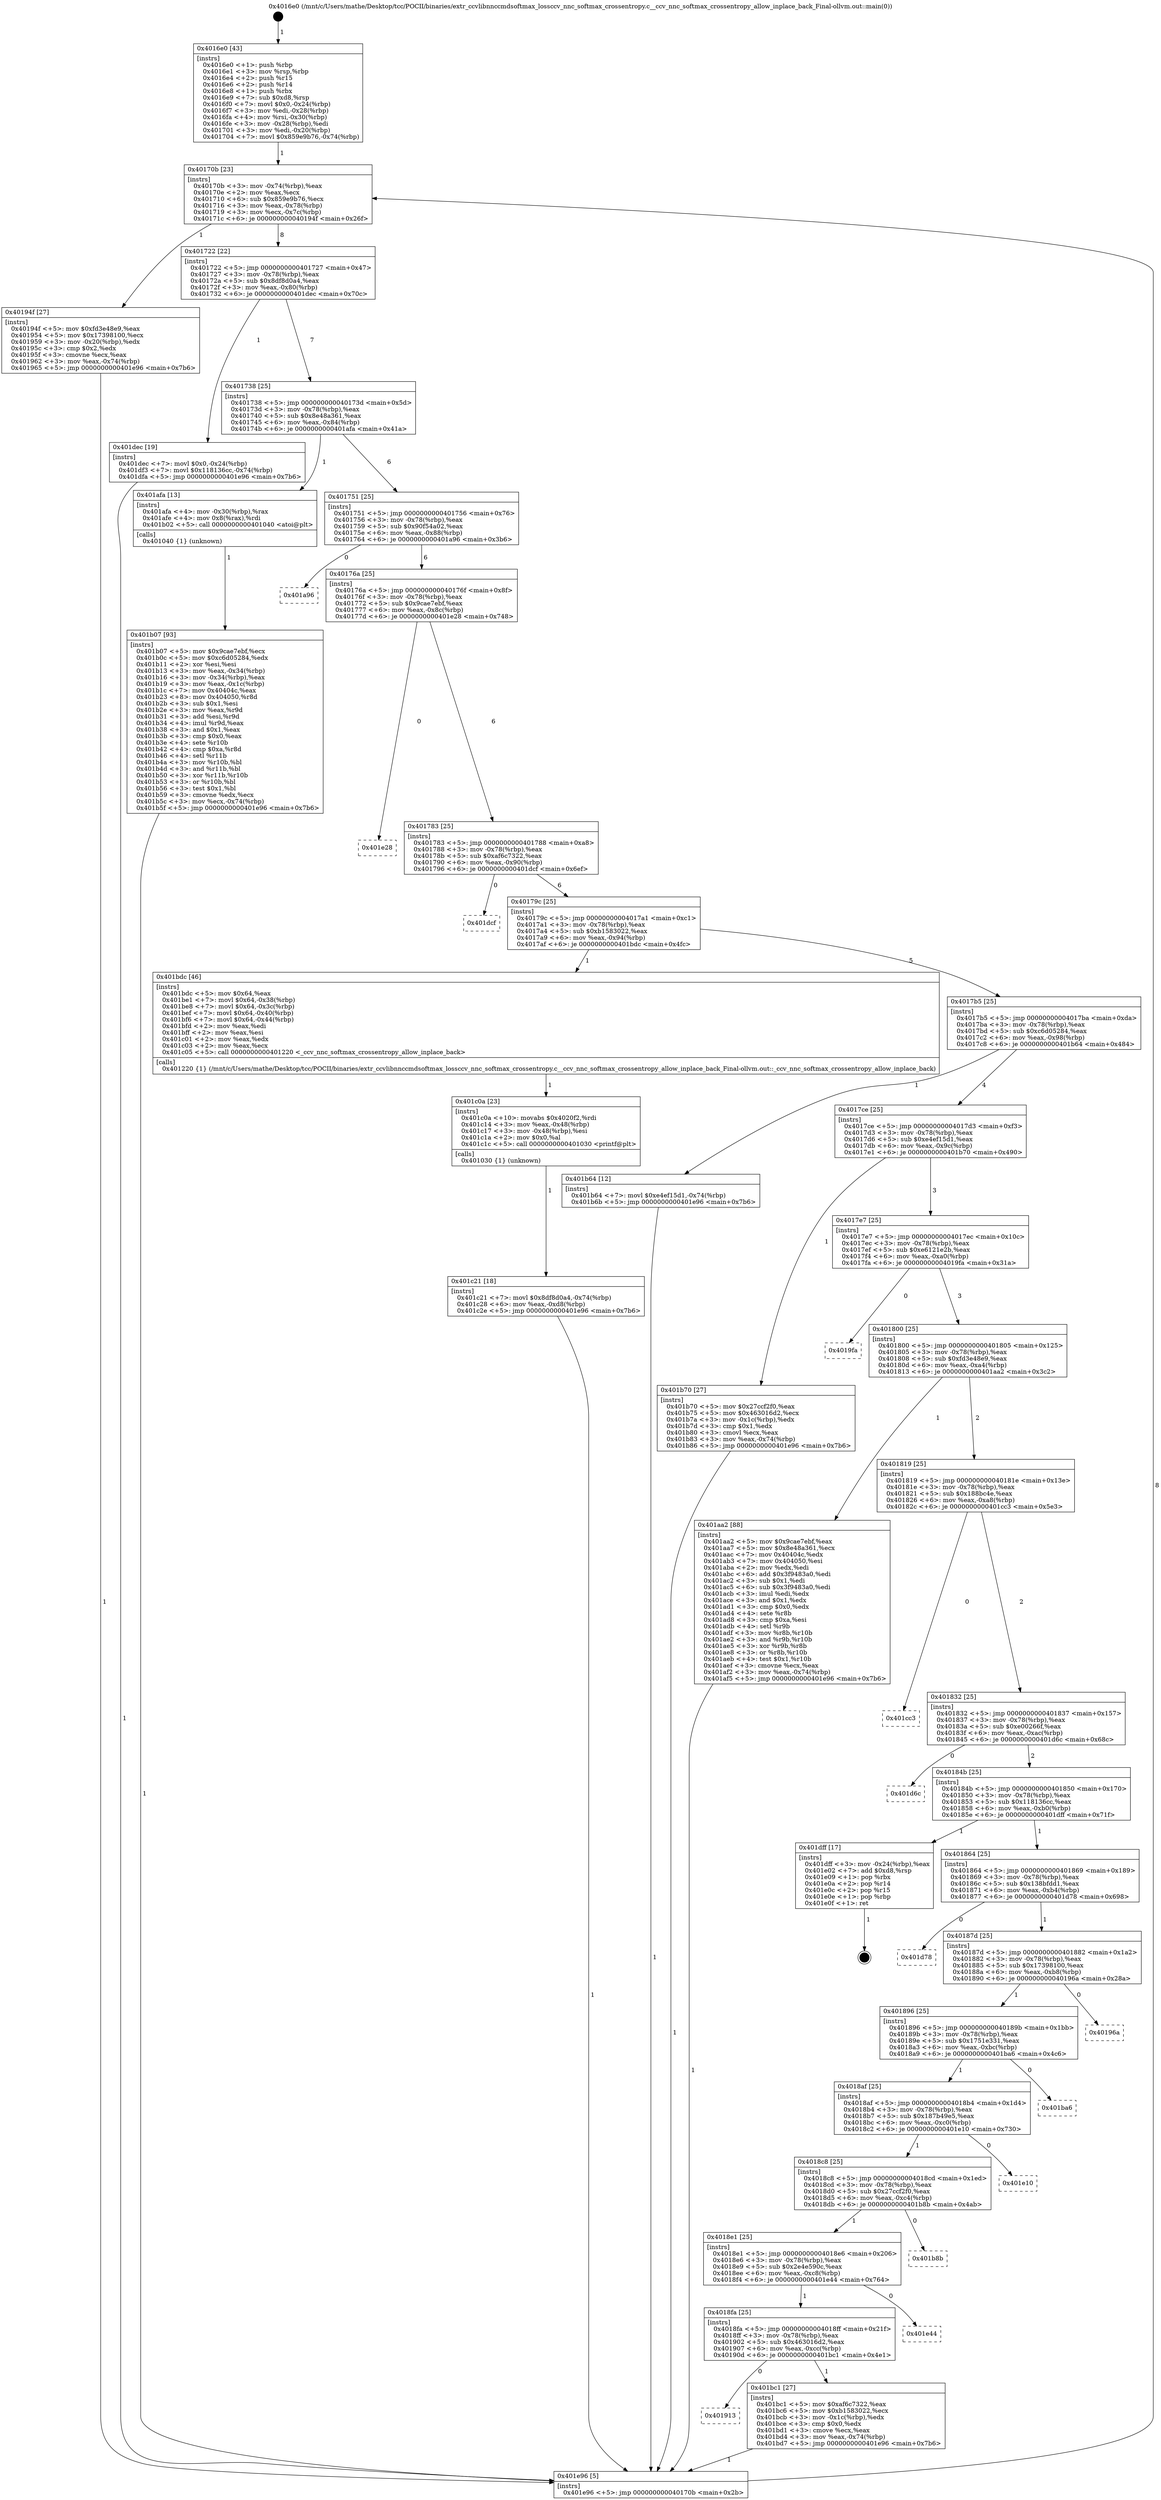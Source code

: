 digraph "0x4016e0" {
  label = "0x4016e0 (/mnt/c/Users/mathe/Desktop/tcc/POCII/binaries/extr_ccvlibnnccmdsoftmax_lossccv_nnc_softmax_crossentropy.c__ccv_nnc_softmax_crossentropy_allow_inplace_back_Final-ollvm.out::main(0))"
  labelloc = "t"
  node[shape=record]

  Entry [label="",width=0.3,height=0.3,shape=circle,fillcolor=black,style=filled]
  "0x40170b" [label="{
     0x40170b [23]\l
     | [instrs]\l
     &nbsp;&nbsp;0x40170b \<+3\>: mov -0x74(%rbp),%eax\l
     &nbsp;&nbsp;0x40170e \<+2\>: mov %eax,%ecx\l
     &nbsp;&nbsp;0x401710 \<+6\>: sub $0x859e9b76,%ecx\l
     &nbsp;&nbsp;0x401716 \<+3\>: mov %eax,-0x78(%rbp)\l
     &nbsp;&nbsp;0x401719 \<+3\>: mov %ecx,-0x7c(%rbp)\l
     &nbsp;&nbsp;0x40171c \<+6\>: je 000000000040194f \<main+0x26f\>\l
  }"]
  "0x40194f" [label="{
     0x40194f [27]\l
     | [instrs]\l
     &nbsp;&nbsp;0x40194f \<+5\>: mov $0xfd3e48e9,%eax\l
     &nbsp;&nbsp;0x401954 \<+5\>: mov $0x17398100,%ecx\l
     &nbsp;&nbsp;0x401959 \<+3\>: mov -0x20(%rbp),%edx\l
     &nbsp;&nbsp;0x40195c \<+3\>: cmp $0x2,%edx\l
     &nbsp;&nbsp;0x40195f \<+3\>: cmovne %ecx,%eax\l
     &nbsp;&nbsp;0x401962 \<+3\>: mov %eax,-0x74(%rbp)\l
     &nbsp;&nbsp;0x401965 \<+5\>: jmp 0000000000401e96 \<main+0x7b6\>\l
  }"]
  "0x401722" [label="{
     0x401722 [22]\l
     | [instrs]\l
     &nbsp;&nbsp;0x401722 \<+5\>: jmp 0000000000401727 \<main+0x47\>\l
     &nbsp;&nbsp;0x401727 \<+3\>: mov -0x78(%rbp),%eax\l
     &nbsp;&nbsp;0x40172a \<+5\>: sub $0x8df8d0a4,%eax\l
     &nbsp;&nbsp;0x40172f \<+3\>: mov %eax,-0x80(%rbp)\l
     &nbsp;&nbsp;0x401732 \<+6\>: je 0000000000401dec \<main+0x70c\>\l
  }"]
  "0x401e96" [label="{
     0x401e96 [5]\l
     | [instrs]\l
     &nbsp;&nbsp;0x401e96 \<+5\>: jmp 000000000040170b \<main+0x2b\>\l
  }"]
  "0x4016e0" [label="{
     0x4016e0 [43]\l
     | [instrs]\l
     &nbsp;&nbsp;0x4016e0 \<+1\>: push %rbp\l
     &nbsp;&nbsp;0x4016e1 \<+3\>: mov %rsp,%rbp\l
     &nbsp;&nbsp;0x4016e4 \<+2\>: push %r15\l
     &nbsp;&nbsp;0x4016e6 \<+2\>: push %r14\l
     &nbsp;&nbsp;0x4016e8 \<+1\>: push %rbx\l
     &nbsp;&nbsp;0x4016e9 \<+7\>: sub $0xd8,%rsp\l
     &nbsp;&nbsp;0x4016f0 \<+7\>: movl $0x0,-0x24(%rbp)\l
     &nbsp;&nbsp;0x4016f7 \<+3\>: mov %edi,-0x28(%rbp)\l
     &nbsp;&nbsp;0x4016fa \<+4\>: mov %rsi,-0x30(%rbp)\l
     &nbsp;&nbsp;0x4016fe \<+3\>: mov -0x28(%rbp),%edi\l
     &nbsp;&nbsp;0x401701 \<+3\>: mov %edi,-0x20(%rbp)\l
     &nbsp;&nbsp;0x401704 \<+7\>: movl $0x859e9b76,-0x74(%rbp)\l
  }"]
  Exit [label="",width=0.3,height=0.3,shape=circle,fillcolor=black,style=filled,peripheries=2]
  "0x401dec" [label="{
     0x401dec [19]\l
     | [instrs]\l
     &nbsp;&nbsp;0x401dec \<+7\>: movl $0x0,-0x24(%rbp)\l
     &nbsp;&nbsp;0x401df3 \<+7\>: movl $0x118136cc,-0x74(%rbp)\l
     &nbsp;&nbsp;0x401dfa \<+5\>: jmp 0000000000401e96 \<main+0x7b6\>\l
  }"]
  "0x401738" [label="{
     0x401738 [25]\l
     | [instrs]\l
     &nbsp;&nbsp;0x401738 \<+5\>: jmp 000000000040173d \<main+0x5d\>\l
     &nbsp;&nbsp;0x40173d \<+3\>: mov -0x78(%rbp),%eax\l
     &nbsp;&nbsp;0x401740 \<+5\>: sub $0x8e48a361,%eax\l
     &nbsp;&nbsp;0x401745 \<+6\>: mov %eax,-0x84(%rbp)\l
     &nbsp;&nbsp;0x40174b \<+6\>: je 0000000000401afa \<main+0x41a\>\l
  }"]
  "0x401c21" [label="{
     0x401c21 [18]\l
     | [instrs]\l
     &nbsp;&nbsp;0x401c21 \<+7\>: movl $0x8df8d0a4,-0x74(%rbp)\l
     &nbsp;&nbsp;0x401c28 \<+6\>: mov %eax,-0xd8(%rbp)\l
     &nbsp;&nbsp;0x401c2e \<+5\>: jmp 0000000000401e96 \<main+0x7b6\>\l
  }"]
  "0x401afa" [label="{
     0x401afa [13]\l
     | [instrs]\l
     &nbsp;&nbsp;0x401afa \<+4\>: mov -0x30(%rbp),%rax\l
     &nbsp;&nbsp;0x401afe \<+4\>: mov 0x8(%rax),%rdi\l
     &nbsp;&nbsp;0x401b02 \<+5\>: call 0000000000401040 \<atoi@plt\>\l
     | [calls]\l
     &nbsp;&nbsp;0x401040 \{1\} (unknown)\l
  }"]
  "0x401751" [label="{
     0x401751 [25]\l
     | [instrs]\l
     &nbsp;&nbsp;0x401751 \<+5\>: jmp 0000000000401756 \<main+0x76\>\l
     &nbsp;&nbsp;0x401756 \<+3\>: mov -0x78(%rbp),%eax\l
     &nbsp;&nbsp;0x401759 \<+5\>: sub $0x90f54a02,%eax\l
     &nbsp;&nbsp;0x40175e \<+6\>: mov %eax,-0x88(%rbp)\l
     &nbsp;&nbsp;0x401764 \<+6\>: je 0000000000401a96 \<main+0x3b6\>\l
  }"]
  "0x401c0a" [label="{
     0x401c0a [23]\l
     | [instrs]\l
     &nbsp;&nbsp;0x401c0a \<+10\>: movabs $0x4020f2,%rdi\l
     &nbsp;&nbsp;0x401c14 \<+3\>: mov %eax,-0x48(%rbp)\l
     &nbsp;&nbsp;0x401c17 \<+3\>: mov -0x48(%rbp),%esi\l
     &nbsp;&nbsp;0x401c1a \<+2\>: mov $0x0,%al\l
     &nbsp;&nbsp;0x401c1c \<+5\>: call 0000000000401030 \<printf@plt\>\l
     | [calls]\l
     &nbsp;&nbsp;0x401030 \{1\} (unknown)\l
  }"]
  "0x401a96" [label="{
     0x401a96\l
  }", style=dashed]
  "0x40176a" [label="{
     0x40176a [25]\l
     | [instrs]\l
     &nbsp;&nbsp;0x40176a \<+5\>: jmp 000000000040176f \<main+0x8f\>\l
     &nbsp;&nbsp;0x40176f \<+3\>: mov -0x78(%rbp),%eax\l
     &nbsp;&nbsp;0x401772 \<+5\>: sub $0x9cae7ebf,%eax\l
     &nbsp;&nbsp;0x401777 \<+6\>: mov %eax,-0x8c(%rbp)\l
     &nbsp;&nbsp;0x40177d \<+6\>: je 0000000000401e28 \<main+0x748\>\l
  }"]
  "0x401913" [label="{
     0x401913\l
  }", style=dashed]
  "0x401e28" [label="{
     0x401e28\l
  }", style=dashed]
  "0x401783" [label="{
     0x401783 [25]\l
     | [instrs]\l
     &nbsp;&nbsp;0x401783 \<+5\>: jmp 0000000000401788 \<main+0xa8\>\l
     &nbsp;&nbsp;0x401788 \<+3\>: mov -0x78(%rbp),%eax\l
     &nbsp;&nbsp;0x40178b \<+5\>: sub $0xaf6c7322,%eax\l
     &nbsp;&nbsp;0x401790 \<+6\>: mov %eax,-0x90(%rbp)\l
     &nbsp;&nbsp;0x401796 \<+6\>: je 0000000000401dcf \<main+0x6ef\>\l
  }"]
  "0x401bc1" [label="{
     0x401bc1 [27]\l
     | [instrs]\l
     &nbsp;&nbsp;0x401bc1 \<+5\>: mov $0xaf6c7322,%eax\l
     &nbsp;&nbsp;0x401bc6 \<+5\>: mov $0xb1583022,%ecx\l
     &nbsp;&nbsp;0x401bcb \<+3\>: mov -0x1c(%rbp),%edx\l
     &nbsp;&nbsp;0x401bce \<+3\>: cmp $0x0,%edx\l
     &nbsp;&nbsp;0x401bd1 \<+3\>: cmove %ecx,%eax\l
     &nbsp;&nbsp;0x401bd4 \<+3\>: mov %eax,-0x74(%rbp)\l
     &nbsp;&nbsp;0x401bd7 \<+5\>: jmp 0000000000401e96 \<main+0x7b6\>\l
  }"]
  "0x401dcf" [label="{
     0x401dcf\l
  }", style=dashed]
  "0x40179c" [label="{
     0x40179c [25]\l
     | [instrs]\l
     &nbsp;&nbsp;0x40179c \<+5\>: jmp 00000000004017a1 \<main+0xc1\>\l
     &nbsp;&nbsp;0x4017a1 \<+3\>: mov -0x78(%rbp),%eax\l
     &nbsp;&nbsp;0x4017a4 \<+5\>: sub $0xb1583022,%eax\l
     &nbsp;&nbsp;0x4017a9 \<+6\>: mov %eax,-0x94(%rbp)\l
     &nbsp;&nbsp;0x4017af \<+6\>: je 0000000000401bdc \<main+0x4fc\>\l
  }"]
  "0x4018fa" [label="{
     0x4018fa [25]\l
     | [instrs]\l
     &nbsp;&nbsp;0x4018fa \<+5\>: jmp 00000000004018ff \<main+0x21f\>\l
     &nbsp;&nbsp;0x4018ff \<+3\>: mov -0x78(%rbp),%eax\l
     &nbsp;&nbsp;0x401902 \<+5\>: sub $0x463016d2,%eax\l
     &nbsp;&nbsp;0x401907 \<+6\>: mov %eax,-0xcc(%rbp)\l
     &nbsp;&nbsp;0x40190d \<+6\>: je 0000000000401bc1 \<main+0x4e1\>\l
  }"]
  "0x401bdc" [label="{
     0x401bdc [46]\l
     | [instrs]\l
     &nbsp;&nbsp;0x401bdc \<+5\>: mov $0x64,%eax\l
     &nbsp;&nbsp;0x401be1 \<+7\>: movl $0x64,-0x38(%rbp)\l
     &nbsp;&nbsp;0x401be8 \<+7\>: movl $0x64,-0x3c(%rbp)\l
     &nbsp;&nbsp;0x401bef \<+7\>: movl $0x64,-0x40(%rbp)\l
     &nbsp;&nbsp;0x401bf6 \<+7\>: movl $0x64,-0x44(%rbp)\l
     &nbsp;&nbsp;0x401bfd \<+2\>: mov %eax,%edi\l
     &nbsp;&nbsp;0x401bff \<+2\>: mov %eax,%esi\l
     &nbsp;&nbsp;0x401c01 \<+2\>: mov %eax,%edx\l
     &nbsp;&nbsp;0x401c03 \<+2\>: mov %eax,%ecx\l
     &nbsp;&nbsp;0x401c05 \<+5\>: call 0000000000401220 \<_ccv_nnc_softmax_crossentropy_allow_inplace_back\>\l
     | [calls]\l
     &nbsp;&nbsp;0x401220 \{1\} (/mnt/c/Users/mathe/Desktop/tcc/POCII/binaries/extr_ccvlibnnccmdsoftmax_lossccv_nnc_softmax_crossentropy.c__ccv_nnc_softmax_crossentropy_allow_inplace_back_Final-ollvm.out::_ccv_nnc_softmax_crossentropy_allow_inplace_back)\l
  }"]
  "0x4017b5" [label="{
     0x4017b5 [25]\l
     | [instrs]\l
     &nbsp;&nbsp;0x4017b5 \<+5\>: jmp 00000000004017ba \<main+0xda\>\l
     &nbsp;&nbsp;0x4017ba \<+3\>: mov -0x78(%rbp),%eax\l
     &nbsp;&nbsp;0x4017bd \<+5\>: sub $0xc6d05284,%eax\l
     &nbsp;&nbsp;0x4017c2 \<+6\>: mov %eax,-0x98(%rbp)\l
     &nbsp;&nbsp;0x4017c8 \<+6\>: je 0000000000401b64 \<main+0x484\>\l
  }"]
  "0x401e44" [label="{
     0x401e44\l
  }", style=dashed]
  "0x401b64" [label="{
     0x401b64 [12]\l
     | [instrs]\l
     &nbsp;&nbsp;0x401b64 \<+7\>: movl $0xe4ef15d1,-0x74(%rbp)\l
     &nbsp;&nbsp;0x401b6b \<+5\>: jmp 0000000000401e96 \<main+0x7b6\>\l
  }"]
  "0x4017ce" [label="{
     0x4017ce [25]\l
     | [instrs]\l
     &nbsp;&nbsp;0x4017ce \<+5\>: jmp 00000000004017d3 \<main+0xf3\>\l
     &nbsp;&nbsp;0x4017d3 \<+3\>: mov -0x78(%rbp),%eax\l
     &nbsp;&nbsp;0x4017d6 \<+5\>: sub $0xe4ef15d1,%eax\l
     &nbsp;&nbsp;0x4017db \<+6\>: mov %eax,-0x9c(%rbp)\l
     &nbsp;&nbsp;0x4017e1 \<+6\>: je 0000000000401b70 \<main+0x490\>\l
  }"]
  "0x4018e1" [label="{
     0x4018e1 [25]\l
     | [instrs]\l
     &nbsp;&nbsp;0x4018e1 \<+5\>: jmp 00000000004018e6 \<main+0x206\>\l
     &nbsp;&nbsp;0x4018e6 \<+3\>: mov -0x78(%rbp),%eax\l
     &nbsp;&nbsp;0x4018e9 \<+5\>: sub $0x2e4e590c,%eax\l
     &nbsp;&nbsp;0x4018ee \<+6\>: mov %eax,-0xc8(%rbp)\l
     &nbsp;&nbsp;0x4018f4 \<+6\>: je 0000000000401e44 \<main+0x764\>\l
  }"]
  "0x401b70" [label="{
     0x401b70 [27]\l
     | [instrs]\l
     &nbsp;&nbsp;0x401b70 \<+5\>: mov $0x27ccf2f0,%eax\l
     &nbsp;&nbsp;0x401b75 \<+5\>: mov $0x463016d2,%ecx\l
     &nbsp;&nbsp;0x401b7a \<+3\>: mov -0x1c(%rbp),%edx\l
     &nbsp;&nbsp;0x401b7d \<+3\>: cmp $0x1,%edx\l
     &nbsp;&nbsp;0x401b80 \<+3\>: cmovl %ecx,%eax\l
     &nbsp;&nbsp;0x401b83 \<+3\>: mov %eax,-0x74(%rbp)\l
     &nbsp;&nbsp;0x401b86 \<+5\>: jmp 0000000000401e96 \<main+0x7b6\>\l
  }"]
  "0x4017e7" [label="{
     0x4017e7 [25]\l
     | [instrs]\l
     &nbsp;&nbsp;0x4017e7 \<+5\>: jmp 00000000004017ec \<main+0x10c\>\l
     &nbsp;&nbsp;0x4017ec \<+3\>: mov -0x78(%rbp),%eax\l
     &nbsp;&nbsp;0x4017ef \<+5\>: sub $0xe6121e2b,%eax\l
     &nbsp;&nbsp;0x4017f4 \<+6\>: mov %eax,-0xa0(%rbp)\l
     &nbsp;&nbsp;0x4017fa \<+6\>: je 00000000004019fa \<main+0x31a\>\l
  }"]
  "0x401b8b" [label="{
     0x401b8b\l
  }", style=dashed]
  "0x4019fa" [label="{
     0x4019fa\l
  }", style=dashed]
  "0x401800" [label="{
     0x401800 [25]\l
     | [instrs]\l
     &nbsp;&nbsp;0x401800 \<+5\>: jmp 0000000000401805 \<main+0x125\>\l
     &nbsp;&nbsp;0x401805 \<+3\>: mov -0x78(%rbp),%eax\l
     &nbsp;&nbsp;0x401808 \<+5\>: sub $0xfd3e48e9,%eax\l
     &nbsp;&nbsp;0x40180d \<+6\>: mov %eax,-0xa4(%rbp)\l
     &nbsp;&nbsp;0x401813 \<+6\>: je 0000000000401aa2 \<main+0x3c2\>\l
  }"]
  "0x4018c8" [label="{
     0x4018c8 [25]\l
     | [instrs]\l
     &nbsp;&nbsp;0x4018c8 \<+5\>: jmp 00000000004018cd \<main+0x1ed\>\l
     &nbsp;&nbsp;0x4018cd \<+3\>: mov -0x78(%rbp),%eax\l
     &nbsp;&nbsp;0x4018d0 \<+5\>: sub $0x27ccf2f0,%eax\l
     &nbsp;&nbsp;0x4018d5 \<+6\>: mov %eax,-0xc4(%rbp)\l
     &nbsp;&nbsp;0x4018db \<+6\>: je 0000000000401b8b \<main+0x4ab\>\l
  }"]
  "0x401aa2" [label="{
     0x401aa2 [88]\l
     | [instrs]\l
     &nbsp;&nbsp;0x401aa2 \<+5\>: mov $0x9cae7ebf,%eax\l
     &nbsp;&nbsp;0x401aa7 \<+5\>: mov $0x8e48a361,%ecx\l
     &nbsp;&nbsp;0x401aac \<+7\>: mov 0x40404c,%edx\l
     &nbsp;&nbsp;0x401ab3 \<+7\>: mov 0x404050,%esi\l
     &nbsp;&nbsp;0x401aba \<+2\>: mov %edx,%edi\l
     &nbsp;&nbsp;0x401abc \<+6\>: add $0x3f9483a0,%edi\l
     &nbsp;&nbsp;0x401ac2 \<+3\>: sub $0x1,%edi\l
     &nbsp;&nbsp;0x401ac5 \<+6\>: sub $0x3f9483a0,%edi\l
     &nbsp;&nbsp;0x401acb \<+3\>: imul %edi,%edx\l
     &nbsp;&nbsp;0x401ace \<+3\>: and $0x1,%edx\l
     &nbsp;&nbsp;0x401ad1 \<+3\>: cmp $0x0,%edx\l
     &nbsp;&nbsp;0x401ad4 \<+4\>: sete %r8b\l
     &nbsp;&nbsp;0x401ad8 \<+3\>: cmp $0xa,%esi\l
     &nbsp;&nbsp;0x401adb \<+4\>: setl %r9b\l
     &nbsp;&nbsp;0x401adf \<+3\>: mov %r8b,%r10b\l
     &nbsp;&nbsp;0x401ae2 \<+3\>: and %r9b,%r10b\l
     &nbsp;&nbsp;0x401ae5 \<+3\>: xor %r9b,%r8b\l
     &nbsp;&nbsp;0x401ae8 \<+3\>: or %r8b,%r10b\l
     &nbsp;&nbsp;0x401aeb \<+4\>: test $0x1,%r10b\l
     &nbsp;&nbsp;0x401aef \<+3\>: cmovne %ecx,%eax\l
     &nbsp;&nbsp;0x401af2 \<+3\>: mov %eax,-0x74(%rbp)\l
     &nbsp;&nbsp;0x401af5 \<+5\>: jmp 0000000000401e96 \<main+0x7b6\>\l
  }"]
  "0x401819" [label="{
     0x401819 [25]\l
     | [instrs]\l
     &nbsp;&nbsp;0x401819 \<+5\>: jmp 000000000040181e \<main+0x13e\>\l
     &nbsp;&nbsp;0x40181e \<+3\>: mov -0x78(%rbp),%eax\l
     &nbsp;&nbsp;0x401821 \<+5\>: sub $0x188bc4e,%eax\l
     &nbsp;&nbsp;0x401826 \<+6\>: mov %eax,-0xa8(%rbp)\l
     &nbsp;&nbsp;0x40182c \<+6\>: je 0000000000401cc3 \<main+0x5e3\>\l
  }"]
  "0x401b07" [label="{
     0x401b07 [93]\l
     | [instrs]\l
     &nbsp;&nbsp;0x401b07 \<+5\>: mov $0x9cae7ebf,%ecx\l
     &nbsp;&nbsp;0x401b0c \<+5\>: mov $0xc6d05284,%edx\l
     &nbsp;&nbsp;0x401b11 \<+2\>: xor %esi,%esi\l
     &nbsp;&nbsp;0x401b13 \<+3\>: mov %eax,-0x34(%rbp)\l
     &nbsp;&nbsp;0x401b16 \<+3\>: mov -0x34(%rbp),%eax\l
     &nbsp;&nbsp;0x401b19 \<+3\>: mov %eax,-0x1c(%rbp)\l
     &nbsp;&nbsp;0x401b1c \<+7\>: mov 0x40404c,%eax\l
     &nbsp;&nbsp;0x401b23 \<+8\>: mov 0x404050,%r8d\l
     &nbsp;&nbsp;0x401b2b \<+3\>: sub $0x1,%esi\l
     &nbsp;&nbsp;0x401b2e \<+3\>: mov %eax,%r9d\l
     &nbsp;&nbsp;0x401b31 \<+3\>: add %esi,%r9d\l
     &nbsp;&nbsp;0x401b34 \<+4\>: imul %r9d,%eax\l
     &nbsp;&nbsp;0x401b38 \<+3\>: and $0x1,%eax\l
     &nbsp;&nbsp;0x401b3b \<+3\>: cmp $0x0,%eax\l
     &nbsp;&nbsp;0x401b3e \<+4\>: sete %r10b\l
     &nbsp;&nbsp;0x401b42 \<+4\>: cmp $0xa,%r8d\l
     &nbsp;&nbsp;0x401b46 \<+4\>: setl %r11b\l
     &nbsp;&nbsp;0x401b4a \<+3\>: mov %r10b,%bl\l
     &nbsp;&nbsp;0x401b4d \<+3\>: and %r11b,%bl\l
     &nbsp;&nbsp;0x401b50 \<+3\>: xor %r11b,%r10b\l
     &nbsp;&nbsp;0x401b53 \<+3\>: or %r10b,%bl\l
     &nbsp;&nbsp;0x401b56 \<+3\>: test $0x1,%bl\l
     &nbsp;&nbsp;0x401b59 \<+3\>: cmovne %edx,%ecx\l
     &nbsp;&nbsp;0x401b5c \<+3\>: mov %ecx,-0x74(%rbp)\l
     &nbsp;&nbsp;0x401b5f \<+5\>: jmp 0000000000401e96 \<main+0x7b6\>\l
  }"]
  "0x401e10" [label="{
     0x401e10\l
  }", style=dashed]
  "0x401cc3" [label="{
     0x401cc3\l
  }", style=dashed]
  "0x401832" [label="{
     0x401832 [25]\l
     | [instrs]\l
     &nbsp;&nbsp;0x401832 \<+5\>: jmp 0000000000401837 \<main+0x157\>\l
     &nbsp;&nbsp;0x401837 \<+3\>: mov -0x78(%rbp),%eax\l
     &nbsp;&nbsp;0x40183a \<+5\>: sub $0xe00266f,%eax\l
     &nbsp;&nbsp;0x40183f \<+6\>: mov %eax,-0xac(%rbp)\l
     &nbsp;&nbsp;0x401845 \<+6\>: je 0000000000401d6c \<main+0x68c\>\l
  }"]
  "0x4018af" [label="{
     0x4018af [25]\l
     | [instrs]\l
     &nbsp;&nbsp;0x4018af \<+5\>: jmp 00000000004018b4 \<main+0x1d4\>\l
     &nbsp;&nbsp;0x4018b4 \<+3\>: mov -0x78(%rbp),%eax\l
     &nbsp;&nbsp;0x4018b7 \<+5\>: sub $0x187b49e5,%eax\l
     &nbsp;&nbsp;0x4018bc \<+6\>: mov %eax,-0xc0(%rbp)\l
     &nbsp;&nbsp;0x4018c2 \<+6\>: je 0000000000401e10 \<main+0x730\>\l
  }"]
  "0x401d6c" [label="{
     0x401d6c\l
  }", style=dashed]
  "0x40184b" [label="{
     0x40184b [25]\l
     | [instrs]\l
     &nbsp;&nbsp;0x40184b \<+5\>: jmp 0000000000401850 \<main+0x170\>\l
     &nbsp;&nbsp;0x401850 \<+3\>: mov -0x78(%rbp),%eax\l
     &nbsp;&nbsp;0x401853 \<+5\>: sub $0x118136cc,%eax\l
     &nbsp;&nbsp;0x401858 \<+6\>: mov %eax,-0xb0(%rbp)\l
     &nbsp;&nbsp;0x40185e \<+6\>: je 0000000000401dff \<main+0x71f\>\l
  }"]
  "0x401ba6" [label="{
     0x401ba6\l
  }", style=dashed]
  "0x401dff" [label="{
     0x401dff [17]\l
     | [instrs]\l
     &nbsp;&nbsp;0x401dff \<+3\>: mov -0x24(%rbp),%eax\l
     &nbsp;&nbsp;0x401e02 \<+7\>: add $0xd8,%rsp\l
     &nbsp;&nbsp;0x401e09 \<+1\>: pop %rbx\l
     &nbsp;&nbsp;0x401e0a \<+2\>: pop %r14\l
     &nbsp;&nbsp;0x401e0c \<+2\>: pop %r15\l
     &nbsp;&nbsp;0x401e0e \<+1\>: pop %rbp\l
     &nbsp;&nbsp;0x401e0f \<+1\>: ret\l
  }"]
  "0x401864" [label="{
     0x401864 [25]\l
     | [instrs]\l
     &nbsp;&nbsp;0x401864 \<+5\>: jmp 0000000000401869 \<main+0x189\>\l
     &nbsp;&nbsp;0x401869 \<+3\>: mov -0x78(%rbp),%eax\l
     &nbsp;&nbsp;0x40186c \<+5\>: sub $0x138bfdd1,%eax\l
     &nbsp;&nbsp;0x401871 \<+6\>: mov %eax,-0xb4(%rbp)\l
     &nbsp;&nbsp;0x401877 \<+6\>: je 0000000000401d78 \<main+0x698\>\l
  }"]
  "0x401896" [label="{
     0x401896 [25]\l
     | [instrs]\l
     &nbsp;&nbsp;0x401896 \<+5\>: jmp 000000000040189b \<main+0x1bb\>\l
     &nbsp;&nbsp;0x40189b \<+3\>: mov -0x78(%rbp),%eax\l
     &nbsp;&nbsp;0x40189e \<+5\>: sub $0x1751e331,%eax\l
     &nbsp;&nbsp;0x4018a3 \<+6\>: mov %eax,-0xbc(%rbp)\l
     &nbsp;&nbsp;0x4018a9 \<+6\>: je 0000000000401ba6 \<main+0x4c6\>\l
  }"]
  "0x401d78" [label="{
     0x401d78\l
  }", style=dashed]
  "0x40187d" [label="{
     0x40187d [25]\l
     | [instrs]\l
     &nbsp;&nbsp;0x40187d \<+5\>: jmp 0000000000401882 \<main+0x1a2\>\l
     &nbsp;&nbsp;0x401882 \<+3\>: mov -0x78(%rbp),%eax\l
     &nbsp;&nbsp;0x401885 \<+5\>: sub $0x17398100,%eax\l
     &nbsp;&nbsp;0x40188a \<+6\>: mov %eax,-0xb8(%rbp)\l
     &nbsp;&nbsp;0x401890 \<+6\>: je 000000000040196a \<main+0x28a\>\l
  }"]
  "0x40196a" [label="{
     0x40196a\l
  }", style=dashed]
  Entry -> "0x4016e0" [label=" 1"]
  "0x40170b" -> "0x40194f" [label=" 1"]
  "0x40170b" -> "0x401722" [label=" 8"]
  "0x40194f" -> "0x401e96" [label=" 1"]
  "0x4016e0" -> "0x40170b" [label=" 1"]
  "0x401e96" -> "0x40170b" [label=" 8"]
  "0x401dff" -> Exit [label=" 1"]
  "0x401722" -> "0x401dec" [label=" 1"]
  "0x401722" -> "0x401738" [label=" 7"]
  "0x401dec" -> "0x401e96" [label=" 1"]
  "0x401738" -> "0x401afa" [label=" 1"]
  "0x401738" -> "0x401751" [label=" 6"]
  "0x401c21" -> "0x401e96" [label=" 1"]
  "0x401751" -> "0x401a96" [label=" 0"]
  "0x401751" -> "0x40176a" [label=" 6"]
  "0x401c0a" -> "0x401c21" [label=" 1"]
  "0x40176a" -> "0x401e28" [label=" 0"]
  "0x40176a" -> "0x401783" [label=" 6"]
  "0x401bdc" -> "0x401c0a" [label=" 1"]
  "0x401783" -> "0x401dcf" [label=" 0"]
  "0x401783" -> "0x40179c" [label=" 6"]
  "0x401bc1" -> "0x401e96" [label=" 1"]
  "0x40179c" -> "0x401bdc" [label=" 1"]
  "0x40179c" -> "0x4017b5" [label=" 5"]
  "0x4018fa" -> "0x401bc1" [label=" 1"]
  "0x4017b5" -> "0x401b64" [label=" 1"]
  "0x4017b5" -> "0x4017ce" [label=" 4"]
  "0x4018fa" -> "0x401913" [label=" 0"]
  "0x4017ce" -> "0x401b70" [label=" 1"]
  "0x4017ce" -> "0x4017e7" [label=" 3"]
  "0x4018e1" -> "0x401e44" [label=" 0"]
  "0x4017e7" -> "0x4019fa" [label=" 0"]
  "0x4017e7" -> "0x401800" [label=" 3"]
  "0x4018e1" -> "0x4018fa" [label=" 1"]
  "0x401800" -> "0x401aa2" [label=" 1"]
  "0x401800" -> "0x401819" [label=" 2"]
  "0x401aa2" -> "0x401e96" [label=" 1"]
  "0x401afa" -> "0x401b07" [label=" 1"]
  "0x401b07" -> "0x401e96" [label=" 1"]
  "0x401b64" -> "0x401e96" [label=" 1"]
  "0x401b70" -> "0x401e96" [label=" 1"]
  "0x4018c8" -> "0x401b8b" [label=" 0"]
  "0x401819" -> "0x401cc3" [label=" 0"]
  "0x401819" -> "0x401832" [label=" 2"]
  "0x4018c8" -> "0x4018e1" [label=" 1"]
  "0x401832" -> "0x401d6c" [label=" 0"]
  "0x401832" -> "0x40184b" [label=" 2"]
  "0x4018af" -> "0x401e10" [label=" 0"]
  "0x40184b" -> "0x401dff" [label=" 1"]
  "0x40184b" -> "0x401864" [label=" 1"]
  "0x4018af" -> "0x4018c8" [label=" 1"]
  "0x401864" -> "0x401d78" [label=" 0"]
  "0x401864" -> "0x40187d" [label=" 1"]
  "0x401896" -> "0x401ba6" [label=" 0"]
  "0x40187d" -> "0x40196a" [label=" 0"]
  "0x40187d" -> "0x401896" [label=" 1"]
  "0x401896" -> "0x4018af" [label=" 1"]
}
